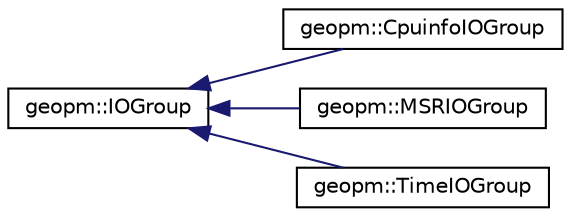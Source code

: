 digraph "Graphical Class Hierarchy"
{
  edge [fontname="Helvetica",fontsize="10",labelfontname="Helvetica",labelfontsize="10"];
  node [fontname="Helvetica",fontsize="10",shape=record];
  rankdir="LR";
  Node0 [label="geopm::IOGroup",height=0.2,width=0.4,color="black", fillcolor="white", style="filled",URL="$classgeopm_1_1_i_o_group.html"];
  Node0 -> Node1 [dir="back",color="midnightblue",fontsize="10",style="solid",fontname="Helvetica"];
  Node1 [label="geopm::CpuinfoIOGroup",height=0.2,width=0.4,color="black", fillcolor="white", style="filled",URL="$classgeopm_1_1_cpuinfo_i_o_group.html",tooltip="IOGroup that provides constants for CPU frequency limits as signals for PlatformIO. "];
  Node0 -> Node2 [dir="back",color="midnightblue",fontsize="10",style="solid",fontname="Helvetica"];
  Node2 [label="geopm::MSRIOGroup",height=0.2,width=0.4,color="black", fillcolor="white", style="filled",URL="$classgeopm_1_1_m_s_r_i_o_group.html",tooltip="IOGroup that provides signals and controls based on MSRs. "];
  Node0 -> Node3 [dir="back",color="midnightblue",fontsize="10",style="solid",fontname="Helvetica"];
  Node3 [label="geopm::TimeIOGroup",height=0.2,width=0.4,color="black", fillcolor="white", style="filled",URL="$classgeopm_1_1_time_i_o_group.html",tooltip="IOGroup that provides a signal for the time since GEOPM startup. "];
}
